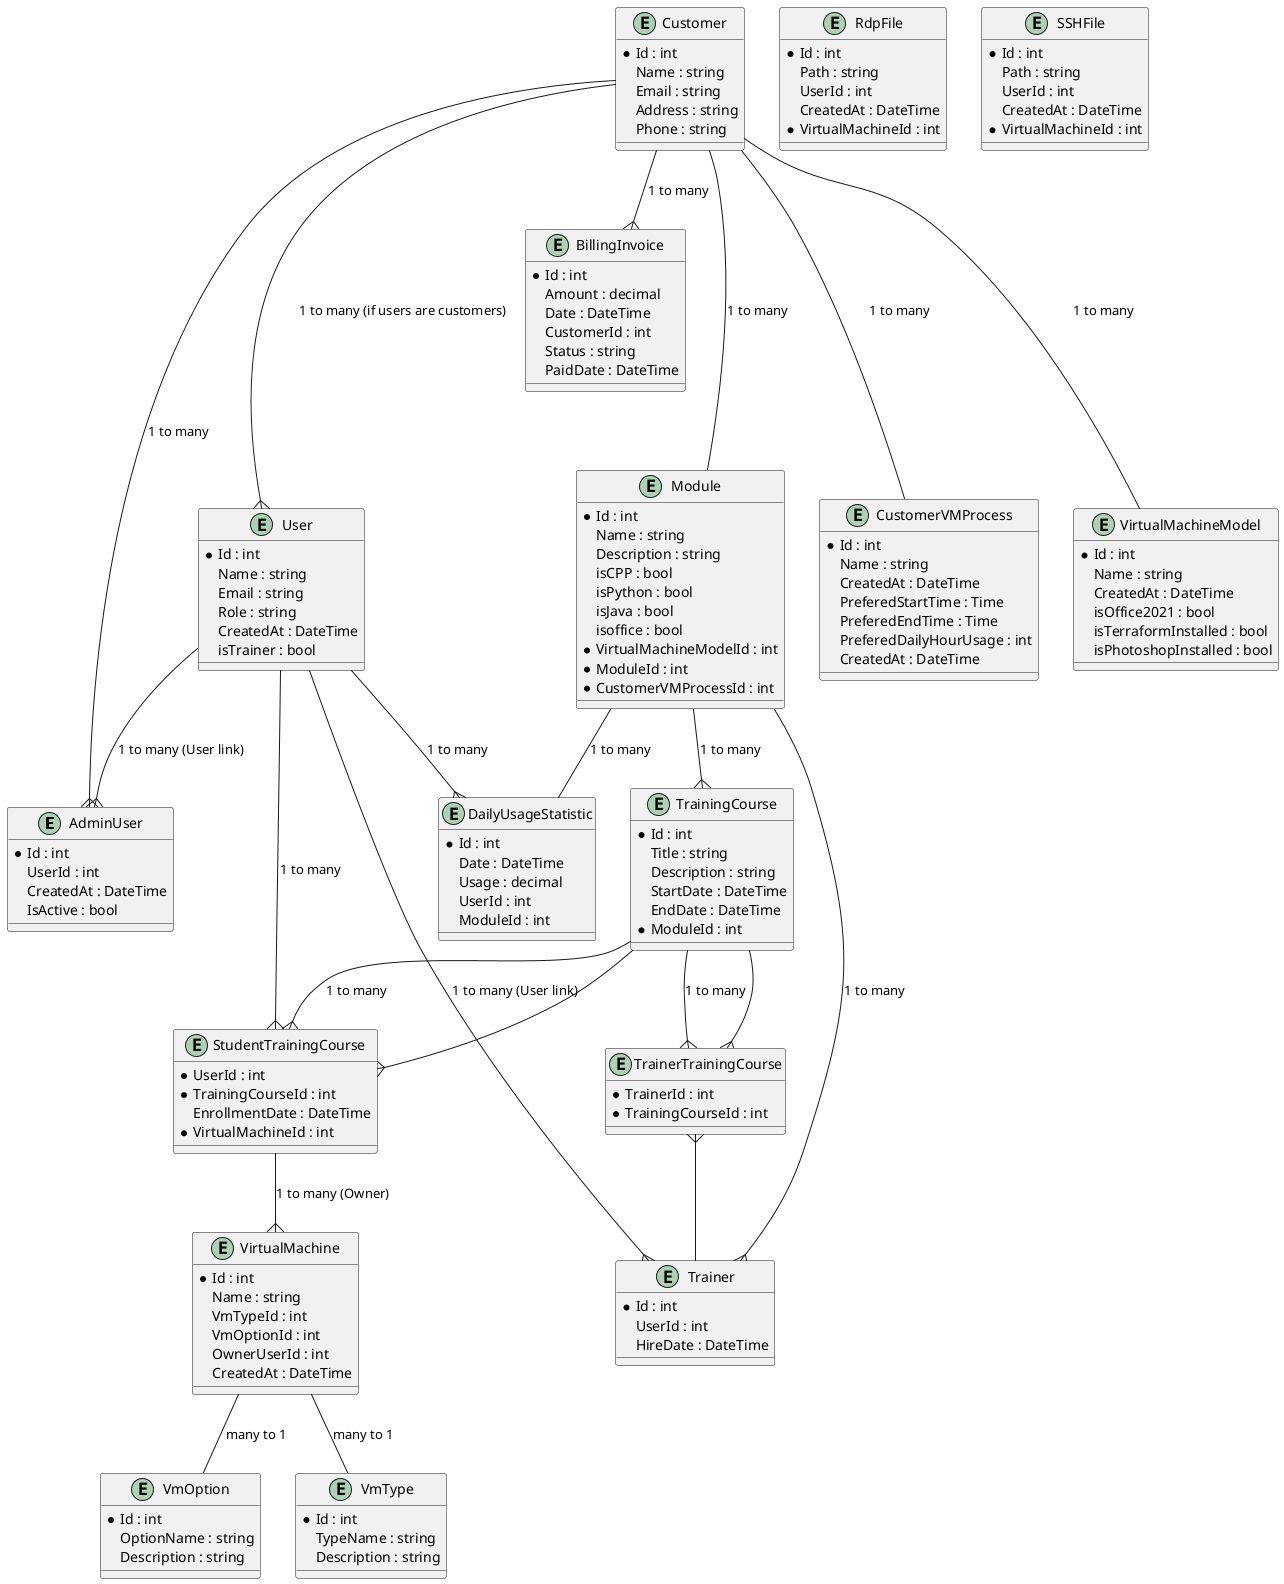 @startuml TrainingDataModel_Full
' Full database diagram for TrainingDataModel

entity "AdminUser" as AdminUser {
  *Id : int
  UserId : int
  CreatedAt : DateTime
  IsActive : bool
}

entity "BillingInvoice" as BillingInvoice {
  *Id : int
  Amount : decimal
  Date : DateTime
  CustomerId : int
  Status : string
  PaidDate : DateTime
}

entity "Customer" as Customer {
  *Id : int
  Name : string
  Email : string
  Address : string
  Phone : string
}

entity "DailyUsageStatistic" as DailyUsageStatistic {
  *Id : int
  Date : DateTime
  Usage : decimal
  UserId : int
  ModuleId : int
}

entity "Module" as Module {
  *Id : int
  Name : string
  Description : string
  isCPP : bool
  isPython : bool
  isJava : bool
  isoffice : bool
  *VirtualMachineModelId : int
  *ModuleId : int
  *CustomerVMProcessId : int
}

entity "RdpFile" as RdpFile {
  *Id : int
  Path : string
  UserId : int
  CreatedAt : DateTime
  *VirtualMachineId : int
}

entity "SSHFile" as SSHFile {
  *Id : int
  Path : string
  UserId : int
  CreatedAt : DateTime
  *VirtualMachineId : int
}

entity "Trainer" as Trainer {
  *Id : int
  UserId : int
  HireDate : DateTime
}

entity "TrainerTrainingCourse" as TrainerTrainingCourse {
  *TrainerId : int
  *TrainingCourseId : int
}

entity "TrainingCourse" as TrainingCourse {
  *Id : int
  Title : string
  Description : string
  StartDate : DateTime
  EndDate : DateTime
  *ModuleId : int
  
}

entity "StudentTrainingCourse" as StudentTrainingCourse {
  *UserId : int
  *TrainingCourseId : int
  EnrollmentDate : DateTime
  *VirtualMachineId : int
}

entity "User" as User {
  *Id : int
  Name : string
  Email : string
  Role : string
  CreatedAt : DateTime
  isTrainer : bool
}

entity "VirtualMachine" as VirtualMachine {
  *Id : int
  Name : string
  VmTypeId : int
  VmOptionId : int
  OwnerUserId : int
  CreatedAt : DateTime
}

entity "CustomerVMProcess" as CustomerVMProcess {
  *Id : int
  Name : string
  CreatedAt : DateTime
  PreferedStartTime : Time
  PreferedEndTime : Time
  PreferedDailyHourUsage : int
  CreatedAt : DateTime
}


entity "VirtualMachineModel" as VirtualMachineModel {
  *Id : int
  Name : string
  CreatedAt : DateTime
  isOffice2021 : bool
  isTerraformInstalled : bool
  isPhotoshopInstalled : bool
}

entity "VmOption" as VmOption {
  *Id : int
  OptionName : string
  Description : string
}

entity "VmType" as VmType {
  *Id : int
  TypeName : string
  Description : string
}

'"Relationships"
Customer --{ BillingInvoice : "1 to many"
Customer --{ AdminUser : "1 to many"
Customer --{ User : "1 to many (if users are customers)"
User --{ DailyUsageStatistic : "1 to many"
StudentTrainingCourse --{ VirtualMachine : "1 to many (Owner)"
User --{ AdminUser : "1 to many (User link)"
User --{ Trainer : "1 to many (User link)"
VirtualMachine -- VmType : "many to 1"
VirtualMachine -- VmOption : "many to 1"
Customer --- VirtualMachineModel : "1 to many"
Customer --- Module : "1 to many"
Customer --- CustomerVMProcess : "1 to many"
User --{ StudentTrainingCourse : "1 to many"
TrainingCourse --{ StudentTrainingCourse : "1 to many"
StudentTrainingCourse }-- TrainingCourse
TrainingCourse --{ TrainerTrainingCourse : "1 to many"
TrainerTrainingCourse }-- Trainer
TrainerTrainingCourse }-- TrainingCourse
Module -- DailyUsageStatistic : "1 to many"
Module --{ TrainingCourse : "1 to many"
Module --{ Trainer : "1 to many"
@enduml
